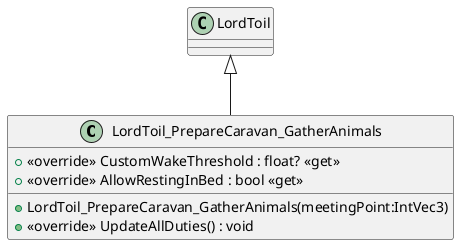 @startuml
class LordToil_PrepareCaravan_GatherAnimals {
    + <<override>> CustomWakeThreshold : float? <<get>>
    + <<override>> AllowRestingInBed : bool <<get>>
    + LordToil_PrepareCaravan_GatherAnimals(meetingPoint:IntVec3)
    + <<override>> UpdateAllDuties() : void
}
LordToil <|-- LordToil_PrepareCaravan_GatherAnimals
@enduml
